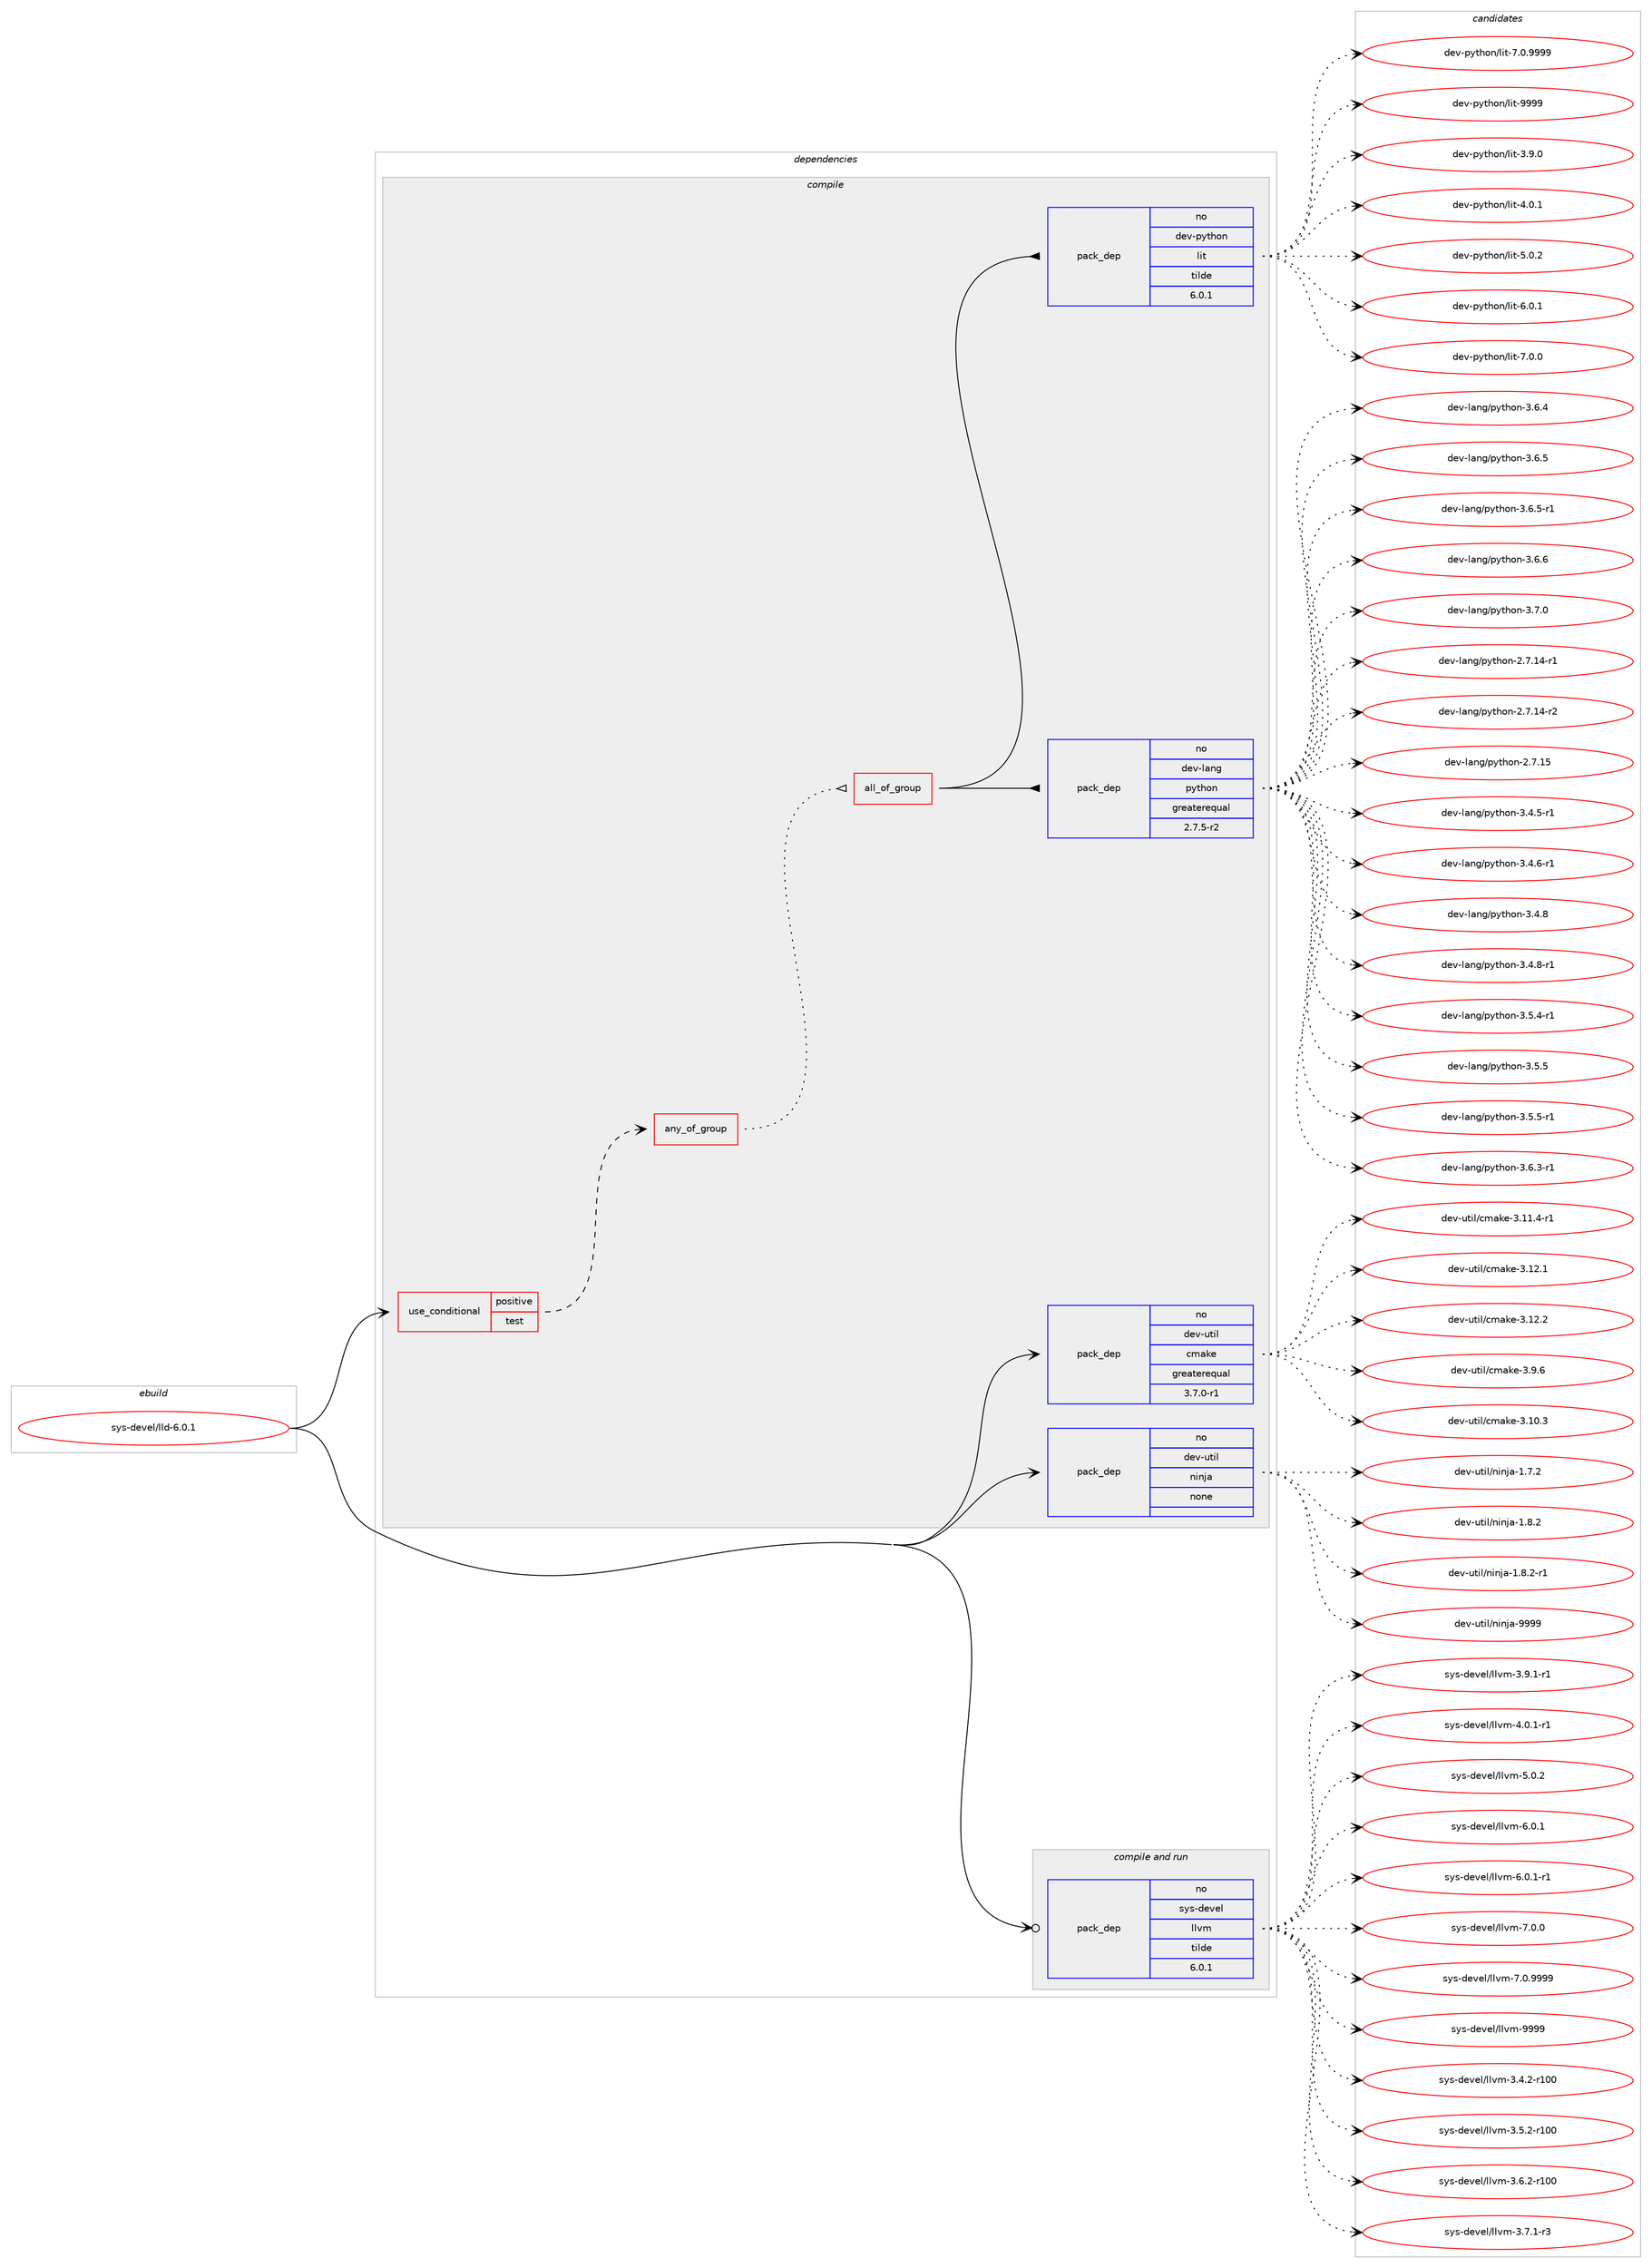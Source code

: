 digraph prolog {

# *************
# Graph options
# *************

newrank=true;
concentrate=true;
compound=true;
graph [rankdir=LR,fontname=Helvetica,fontsize=10,ranksep=1.5];#, ranksep=2.5, nodesep=0.2];
edge  [arrowhead=vee];
node  [fontname=Helvetica,fontsize=10];

# **********
# The ebuild
# **********

subgraph cluster_leftcol {
color=gray;
rank=same;
label=<<i>ebuild</i>>;
id [label="sys-devel/lld-6.0.1", color=red, width=4, href="../sys-devel/lld-6.0.1.svg"];
}

# ****************
# The dependencies
# ****************

subgraph cluster_midcol {
color=gray;
label=<<i>dependencies</i>>;
subgraph cluster_compile {
fillcolor="#eeeeee";
style=filled;
label=<<i>compile</i>>;
subgraph cond159 {
dependency608 [label=<<TABLE BORDER="0" CELLBORDER="1" CELLSPACING="0" CELLPADDING="4"><TR><TD ROWSPAN="3" CELLPADDING="10">use_conditional</TD></TR><TR><TD>positive</TD></TR><TR><TD>test</TD></TR></TABLE>>, shape=none, color=red];
subgraph any4 {
dependency609 [label=<<TABLE BORDER="0" CELLBORDER="1" CELLSPACING="0" CELLPADDING="4"><TR><TD CELLPADDING="10">any_of_group</TD></TR></TABLE>>, shape=none, color=red];subgraph all1 {
dependency610 [label=<<TABLE BORDER="0" CELLBORDER="1" CELLSPACING="0" CELLPADDING="4"><TR><TD CELLPADDING="10">all_of_group</TD></TR></TABLE>>, shape=none, color=red];subgraph pack447 {
dependency611 [label=<<TABLE BORDER="0" CELLBORDER="1" CELLSPACING="0" CELLPADDING="4" WIDTH="220"><TR><TD ROWSPAN="6" CELLPADDING="30">pack_dep</TD></TR><TR><TD WIDTH="110">no</TD></TR><TR><TD>dev-lang</TD></TR><TR><TD>python</TD></TR><TR><TD>greaterequal</TD></TR><TR><TD>2.7.5-r2</TD></TR></TABLE>>, shape=none, color=blue];
}
dependency610:e -> dependency611:w [weight=20,style="solid",arrowhead="inv"];
subgraph pack448 {
dependency612 [label=<<TABLE BORDER="0" CELLBORDER="1" CELLSPACING="0" CELLPADDING="4" WIDTH="220"><TR><TD ROWSPAN="6" CELLPADDING="30">pack_dep</TD></TR><TR><TD WIDTH="110">no</TD></TR><TR><TD>dev-python</TD></TR><TR><TD>lit</TD></TR><TR><TD>tilde</TD></TR><TR><TD>6.0.1</TD></TR></TABLE>>, shape=none, color=blue];
}
dependency610:e -> dependency612:w [weight=20,style="solid",arrowhead="inv"];
}
dependency609:e -> dependency610:w [weight=20,style="dotted",arrowhead="oinv"];
}
dependency608:e -> dependency609:w [weight=20,style="dashed",arrowhead="vee"];
}
id:e -> dependency608:w [weight=20,style="solid",arrowhead="vee"];
subgraph pack449 {
dependency613 [label=<<TABLE BORDER="0" CELLBORDER="1" CELLSPACING="0" CELLPADDING="4" WIDTH="220"><TR><TD ROWSPAN="6" CELLPADDING="30">pack_dep</TD></TR><TR><TD WIDTH="110">no</TD></TR><TR><TD>dev-util</TD></TR><TR><TD>cmake</TD></TR><TR><TD>greaterequal</TD></TR><TR><TD>3.7.0-r1</TD></TR></TABLE>>, shape=none, color=blue];
}
id:e -> dependency613:w [weight=20,style="solid",arrowhead="vee"];
subgraph pack450 {
dependency614 [label=<<TABLE BORDER="0" CELLBORDER="1" CELLSPACING="0" CELLPADDING="4" WIDTH="220"><TR><TD ROWSPAN="6" CELLPADDING="30">pack_dep</TD></TR><TR><TD WIDTH="110">no</TD></TR><TR><TD>dev-util</TD></TR><TR><TD>ninja</TD></TR><TR><TD>none</TD></TR><TR><TD></TD></TR></TABLE>>, shape=none, color=blue];
}
id:e -> dependency614:w [weight=20,style="solid",arrowhead="vee"];
}
subgraph cluster_compileandrun {
fillcolor="#eeeeee";
style=filled;
label=<<i>compile and run</i>>;
subgraph pack451 {
dependency615 [label=<<TABLE BORDER="0" CELLBORDER="1" CELLSPACING="0" CELLPADDING="4" WIDTH="220"><TR><TD ROWSPAN="6" CELLPADDING="30">pack_dep</TD></TR><TR><TD WIDTH="110">no</TD></TR><TR><TD>sys-devel</TD></TR><TR><TD>llvm</TD></TR><TR><TD>tilde</TD></TR><TR><TD>6.0.1</TD></TR></TABLE>>, shape=none, color=blue];
}
id:e -> dependency615:w [weight=20,style="solid",arrowhead="odotvee"];
}
subgraph cluster_run {
fillcolor="#eeeeee";
style=filled;
label=<<i>run</i>>;
}
}

# **************
# The candidates
# **************

subgraph cluster_choices {
rank=same;
color=gray;
label=<<i>candidates</i>>;

subgraph choice447 {
color=black;
nodesep=1;
choice100101118451089711010347112121116104111110455046554649524511449 [label="dev-lang/python-2.7.14-r1", color=red, width=4,href="../dev-lang/python-2.7.14-r1.svg"];
choice100101118451089711010347112121116104111110455046554649524511450 [label="dev-lang/python-2.7.14-r2", color=red, width=4,href="../dev-lang/python-2.7.14-r2.svg"];
choice10010111845108971101034711212111610411111045504655464953 [label="dev-lang/python-2.7.15", color=red, width=4,href="../dev-lang/python-2.7.15.svg"];
choice1001011184510897110103471121211161041111104551465246534511449 [label="dev-lang/python-3.4.5-r1", color=red, width=4,href="../dev-lang/python-3.4.5-r1.svg"];
choice1001011184510897110103471121211161041111104551465246544511449 [label="dev-lang/python-3.4.6-r1", color=red, width=4,href="../dev-lang/python-3.4.6-r1.svg"];
choice100101118451089711010347112121116104111110455146524656 [label="dev-lang/python-3.4.8", color=red, width=4,href="../dev-lang/python-3.4.8.svg"];
choice1001011184510897110103471121211161041111104551465246564511449 [label="dev-lang/python-3.4.8-r1", color=red, width=4,href="../dev-lang/python-3.4.8-r1.svg"];
choice1001011184510897110103471121211161041111104551465346524511449 [label="dev-lang/python-3.5.4-r1", color=red, width=4,href="../dev-lang/python-3.5.4-r1.svg"];
choice100101118451089711010347112121116104111110455146534653 [label="dev-lang/python-3.5.5", color=red, width=4,href="../dev-lang/python-3.5.5.svg"];
choice1001011184510897110103471121211161041111104551465346534511449 [label="dev-lang/python-3.5.5-r1", color=red, width=4,href="../dev-lang/python-3.5.5-r1.svg"];
choice1001011184510897110103471121211161041111104551465446514511449 [label="dev-lang/python-3.6.3-r1", color=red, width=4,href="../dev-lang/python-3.6.3-r1.svg"];
choice100101118451089711010347112121116104111110455146544652 [label="dev-lang/python-3.6.4", color=red, width=4,href="../dev-lang/python-3.6.4.svg"];
choice100101118451089711010347112121116104111110455146544653 [label="dev-lang/python-3.6.5", color=red, width=4,href="../dev-lang/python-3.6.5.svg"];
choice1001011184510897110103471121211161041111104551465446534511449 [label="dev-lang/python-3.6.5-r1", color=red, width=4,href="../dev-lang/python-3.6.5-r1.svg"];
choice100101118451089711010347112121116104111110455146544654 [label="dev-lang/python-3.6.6", color=red, width=4,href="../dev-lang/python-3.6.6.svg"];
choice100101118451089711010347112121116104111110455146554648 [label="dev-lang/python-3.7.0", color=red, width=4,href="../dev-lang/python-3.7.0.svg"];
dependency611:e -> choice100101118451089711010347112121116104111110455046554649524511449:w [style=dotted,weight="100"];
dependency611:e -> choice100101118451089711010347112121116104111110455046554649524511450:w [style=dotted,weight="100"];
dependency611:e -> choice10010111845108971101034711212111610411111045504655464953:w [style=dotted,weight="100"];
dependency611:e -> choice1001011184510897110103471121211161041111104551465246534511449:w [style=dotted,weight="100"];
dependency611:e -> choice1001011184510897110103471121211161041111104551465246544511449:w [style=dotted,weight="100"];
dependency611:e -> choice100101118451089711010347112121116104111110455146524656:w [style=dotted,weight="100"];
dependency611:e -> choice1001011184510897110103471121211161041111104551465246564511449:w [style=dotted,weight="100"];
dependency611:e -> choice1001011184510897110103471121211161041111104551465346524511449:w [style=dotted,weight="100"];
dependency611:e -> choice100101118451089711010347112121116104111110455146534653:w [style=dotted,weight="100"];
dependency611:e -> choice1001011184510897110103471121211161041111104551465346534511449:w [style=dotted,weight="100"];
dependency611:e -> choice1001011184510897110103471121211161041111104551465446514511449:w [style=dotted,weight="100"];
dependency611:e -> choice100101118451089711010347112121116104111110455146544652:w [style=dotted,weight="100"];
dependency611:e -> choice100101118451089711010347112121116104111110455146544653:w [style=dotted,weight="100"];
dependency611:e -> choice1001011184510897110103471121211161041111104551465446534511449:w [style=dotted,weight="100"];
dependency611:e -> choice100101118451089711010347112121116104111110455146544654:w [style=dotted,weight="100"];
dependency611:e -> choice100101118451089711010347112121116104111110455146554648:w [style=dotted,weight="100"];
}
subgraph choice448 {
color=black;
nodesep=1;
choice1001011184511212111610411111047108105116455146574648 [label="dev-python/lit-3.9.0", color=red, width=4,href="../dev-python/lit-3.9.0.svg"];
choice1001011184511212111610411111047108105116455246484649 [label="dev-python/lit-4.0.1", color=red, width=4,href="../dev-python/lit-4.0.1.svg"];
choice1001011184511212111610411111047108105116455346484650 [label="dev-python/lit-5.0.2", color=red, width=4,href="../dev-python/lit-5.0.2.svg"];
choice1001011184511212111610411111047108105116455446484649 [label="dev-python/lit-6.0.1", color=red, width=4,href="../dev-python/lit-6.0.1.svg"];
choice1001011184511212111610411111047108105116455546484648 [label="dev-python/lit-7.0.0", color=red, width=4,href="../dev-python/lit-7.0.0.svg"];
choice1001011184511212111610411111047108105116455546484657575757 [label="dev-python/lit-7.0.9999", color=red, width=4,href="../dev-python/lit-7.0.9999.svg"];
choice10010111845112121116104111110471081051164557575757 [label="dev-python/lit-9999", color=red, width=4,href="../dev-python/lit-9999.svg"];
dependency612:e -> choice1001011184511212111610411111047108105116455146574648:w [style=dotted,weight="100"];
dependency612:e -> choice1001011184511212111610411111047108105116455246484649:w [style=dotted,weight="100"];
dependency612:e -> choice1001011184511212111610411111047108105116455346484650:w [style=dotted,weight="100"];
dependency612:e -> choice1001011184511212111610411111047108105116455446484649:w [style=dotted,weight="100"];
dependency612:e -> choice1001011184511212111610411111047108105116455546484648:w [style=dotted,weight="100"];
dependency612:e -> choice1001011184511212111610411111047108105116455546484657575757:w [style=dotted,weight="100"];
dependency612:e -> choice10010111845112121116104111110471081051164557575757:w [style=dotted,weight="100"];
}
subgraph choice449 {
color=black;
nodesep=1;
choice1001011184511711610510847991099710710145514649484651 [label="dev-util/cmake-3.10.3", color=red, width=4,href="../dev-util/cmake-3.10.3.svg"];
choice10010111845117116105108479910997107101455146494946524511449 [label="dev-util/cmake-3.11.4-r1", color=red, width=4,href="../dev-util/cmake-3.11.4-r1.svg"];
choice1001011184511711610510847991099710710145514649504649 [label="dev-util/cmake-3.12.1", color=red, width=4,href="../dev-util/cmake-3.12.1.svg"];
choice1001011184511711610510847991099710710145514649504650 [label="dev-util/cmake-3.12.2", color=red, width=4,href="../dev-util/cmake-3.12.2.svg"];
choice10010111845117116105108479910997107101455146574654 [label="dev-util/cmake-3.9.6", color=red, width=4,href="../dev-util/cmake-3.9.6.svg"];
dependency613:e -> choice1001011184511711610510847991099710710145514649484651:w [style=dotted,weight="100"];
dependency613:e -> choice10010111845117116105108479910997107101455146494946524511449:w [style=dotted,weight="100"];
dependency613:e -> choice1001011184511711610510847991099710710145514649504649:w [style=dotted,weight="100"];
dependency613:e -> choice1001011184511711610510847991099710710145514649504650:w [style=dotted,weight="100"];
dependency613:e -> choice10010111845117116105108479910997107101455146574654:w [style=dotted,weight="100"];
}
subgraph choice450 {
color=black;
nodesep=1;
choice100101118451171161051084711010511010697454946554650 [label="dev-util/ninja-1.7.2", color=red, width=4,href="../dev-util/ninja-1.7.2.svg"];
choice100101118451171161051084711010511010697454946564650 [label="dev-util/ninja-1.8.2", color=red, width=4,href="../dev-util/ninja-1.8.2.svg"];
choice1001011184511711610510847110105110106974549465646504511449 [label="dev-util/ninja-1.8.2-r1", color=red, width=4,href="../dev-util/ninja-1.8.2-r1.svg"];
choice1001011184511711610510847110105110106974557575757 [label="dev-util/ninja-9999", color=red, width=4,href="../dev-util/ninja-9999.svg"];
dependency614:e -> choice100101118451171161051084711010511010697454946554650:w [style=dotted,weight="100"];
dependency614:e -> choice100101118451171161051084711010511010697454946564650:w [style=dotted,weight="100"];
dependency614:e -> choice1001011184511711610510847110105110106974549465646504511449:w [style=dotted,weight="100"];
dependency614:e -> choice1001011184511711610510847110105110106974557575757:w [style=dotted,weight="100"];
}
subgraph choice451 {
color=black;
nodesep=1;
choice115121115451001011181011084710810811810945514652465045114494848 [label="sys-devel/llvm-3.4.2-r100", color=red, width=4,href="../sys-devel/llvm-3.4.2-r100.svg"];
choice115121115451001011181011084710810811810945514653465045114494848 [label="sys-devel/llvm-3.5.2-r100", color=red, width=4,href="../sys-devel/llvm-3.5.2-r100.svg"];
choice115121115451001011181011084710810811810945514654465045114494848 [label="sys-devel/llvm-3.6.2-r100", color=red, width=4,href="../sys-devel/llvm-3.6.2-r100.svg"];
choice11512111545100101118101108471081081181094551465546494511451 [label="sys-devel/llvm-3.7.1-r3", color=red, width=4,href="../sys-devel/llvm-3.7.1-r3.svg"];
choice11512111545100101118101108471081081181094551465746494511449 [label="sys-devel/llvm-3.9.1-r1", color=red, width=4,href="../sys-devel/llvm-3.9.1-r1.svg"];
choice11512111545100101118101108471081081181094552464846494511449 [label="sys-devel/llvm-4.0.1-r1", color=red, width=4,href="../sys-devel/llvm-4.0.1-r1.svg"];
choice1151211154510010111810110847108108118109455346484650 [label="sys-devel/llvm-5.0.2", color=red, width=4,href="../sys-devel/llvm-5.0.2.svg"];
choice1151211154510010111810110847108108118109455446484649 [label="sys-devel/llvm-6.0.1", color=red, width=4,href="../sys-devel/llvm-6.0.1.svg"];
choice11512111545100101118101108471081081181094554464846494511449 [label="sys-devel/llvm-6.0.1-r1", color=red, width=4,href="../sys-devel/llvm-6.0.1-r1.svg"];
choice1151211154510010111810110847108108118109455546484648 [label="sys-devel/llvm-7.0.0", color=red, width=4,href="../sys-devel/llvm-7.0.0.svg"];
choice1151211154510010111810110847108108118109455546484657575757 [label="sys-devel/llvm-7.0.9999", color=red, width=4,href="../sys-devel/llvm-7.0.9999.svg"];
choice11512111545100101118101108471081081181094557575757 [label="sys-devel/llvm-9999", color=red, width=4,href="../sys-devel/llvm-9999.svg"];
dependency615:e -> choice115121115451001011181011084710810811810945514652465045114494848:w [style=dotted,weight="100"];
dependency615:e -> choice115121115451001011181011084710810811810945514653465045114494848:w [style=dotted,weight="100"];
dependency615:e -> choice115121115451001011181011084710810811810945514654465045114494848:w [style=dotted,weight="100"];
dependency615:e -> choice11512111545100101118101108471081081181094551465546494511451:w [style=dotted,weight="100"];
dependency615:e -> choice11512111545100101118101108471081081181094551465746494511449:w [style=dotted,weight="100"];
dependency615:e -> choice11512111545100101118101108471081081181094552464846494511449:w [style=dotted,weight="100"];
dependency615:e -> choice1151211154510010111810110847108108118109455346484650:w [style=dotted,weight="100"];
dependency615:e -> choice1151211154510010111810110847108108118109455446484649:w [style=dotted,weight="100"];
dependency615:e -> choice11512111545100101118101108471081081181094554464846494511449:w [style=dotted,weight="100"];
dependency615:e -> choice1151211154510010111810110847108108118109455546484648:w [style=dotted,weight="100"];
dependency615:e -> choice1151211154510010111810110847108108118109455546484657575757:w [style=dotted,weight="100"];
dependency615:e -> choice11512111545100101118101108471081081181094557575757:w [style=dotted,weight="100"];
}
}

}
